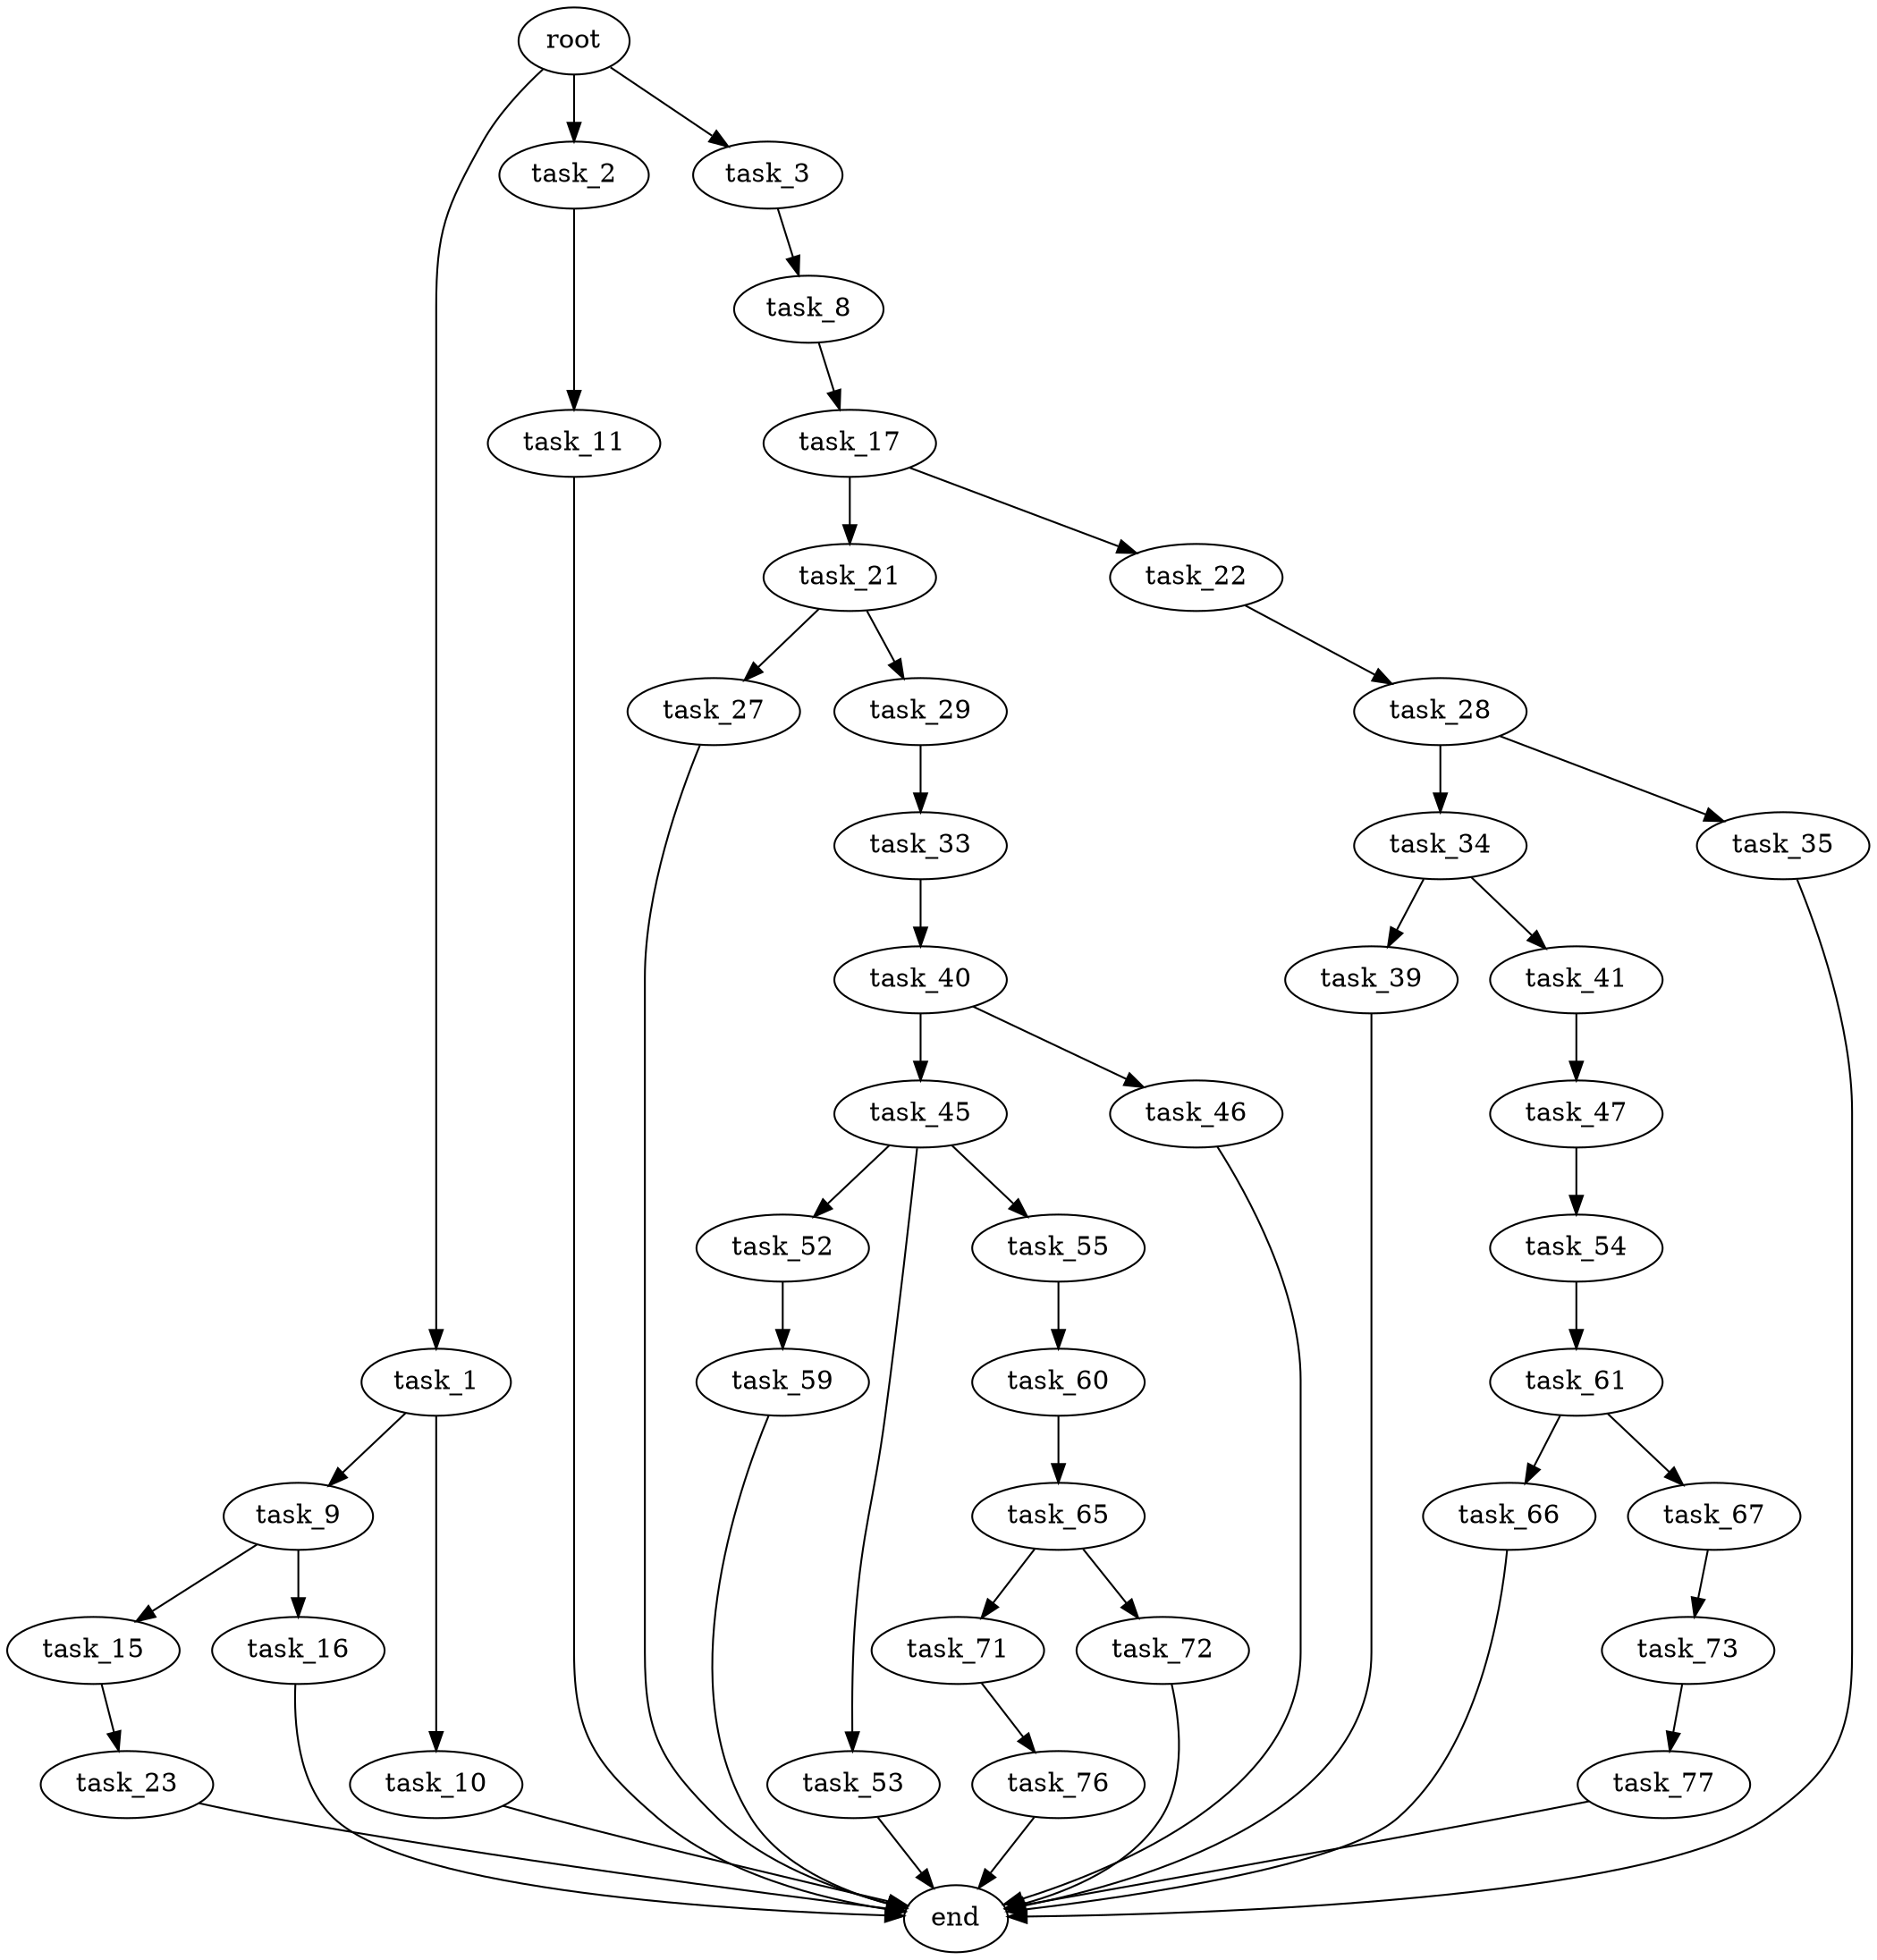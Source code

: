 digraph G {
  root [size="0.000000"];
  task_1 [size="28991029248.000000"];
  task_2 [size="53174213931.000000"];
  task_3 [size="1073741824000.000000"];
  task_9 [size="15838368897.000000"];
  task_10 [size="62244232284.000000"];
  task_11 [size="274743320690.000000"];
  task_8 [size="231928233984.000000"];
  task_17 [size="4540636780.000000"];
  task_15 [size="134217728000.000000"];
  task_16 [size="1540759944.000000"];
  end [size="0.000000"];
  task_23 [size="468200757538.000000"];
  task_21 [size="782757789696.000000"];
  task_22 [size="527184571200.000000"];
  task_27 [size="1073741824000.000000"];
  task_29 [size="1489584298.000000"];
  task_28 [size="549755813888.000000"];
  task_34 [size="352129756.000000"];
  task_35 [size="368293445632.000000"];
  task_33 [size="7534594670.000000"];
  task_40 [size="231928233984.000000"];
  task_39 [size="8589934592.000000"];
  task_41 [size="13486250975.000000"];
  task_45 [size="782757789696.000000"];
  task_46 [size="138899025460.000000"];
  task_47 [size="233197958286.000000"];
  task_52 [size="28991029248.000000"];
  task_53 [size="231928233984.000000"];
  task_55 [size="28991029248.000000"];
  task_54 [size="77648015364.000000"];
  task_59 [size="9929903306.000000"];
  task_61 [size="537098148903.000000"];
  task_60 [size="782757789696.000000"];
  task_65 [size="52011197816.000000"];
  task_66 [size="231928233984.000000"];
  task_67 [size="3896374567.000000"];
  task_71 [size="1582908869.000000"];
  task_72 [size="36962926187.000000"];
  task_73 [size="210802596289.000000"];
  task_76 [size="24210428827.000000"];
  task_77 [size="34573255343.000000"];

  root -> task_1 [size="1.000000"];
  root -> task_2 [size="1.000000"];
  root -> task_3 [size="1.000000"];
  task_1 -> task_9 [size="75497472.000000"];
  task_1 -> task_10 [size="75497472.000000"];
  task_2 -> task_11 [size="838860800.000000"];
  task_3 -> task_8 [size="838860800.000000"];
  task_9 -> task_15 [size="301989888.000000"];
  task_9 -> task_16 [size="301989888.000000"];
  task_10 -> end [size="1.000000"];
  task_11 -> end [size="1.000000"];
  task_8 -> task_17 [size="301989888.000000"];
  task_17 -> task_21 [size="209715200.000000"];
  task_17 -> task_22 [size="209715200.000000"];
  task_15 -> task_23 [size="209715200.000000"];
  task_16 -> end [size="1.000000"];
  task_23 -> end [size="1.000000"];
  task_21 -> task_27 [size="679477248.000000"];
  task_21 -> task_29 [size="679477248.000000"];
  task_22 -> task_28 [size="679477248.000000"];
  task_27 -> end [size="1.000000"];
  task_29 -> task_33 [size="33554432.000000"];
  task_28 -> task_34 [size="536870912.000000"];
  task_28 -> task_35 [size="536870912.000000"];
  task_34 -> task_39 [size="33554432.000000"];
  task_34 -> task_41 [size="33554432.000000"];
  task_35 -> end [size="1.000000"];
  task_33 -> task_40 [size="134217728.000000"];
  task_40 -> task_45 [size="301989888.000000"];
  task_40 -> task_46 [size="301989888.000000"];
  task_39 -> end [size="1.000000"];
  task_41 -> task_47 [size="838860800.000000"];
  task_45 -> task_52 [size="679477248.000000"];
  task_45 -> task_53 [size="679477248.000000"];
  task_45 -> task_55 [size="679477248.000000"];
  task_46 -> end [size="1.000000"];
  task_47 -> task_54 [size="301989888.000000"];
  task_52 -> task_59 [size="75497472.000000"];
  task_53 -> end [size="1.000000"];
  task_55 -> task_60 [size="75497472.000000"];
  task_54 -> task_61 [size="134217728.000000"];
  task_59 -> end [size="1.000000"];
  task_61 -> task_66 [size="838860800.000000"];
  task_61 -> task_67 [size="838860800.000000"];
  task_60 -> task_65 [size="679477248.000000"];
  task_65 -> task_71 [size="838860800.000000"];
  task_65 -> task_72 [size="838860800.000000"];
  task_66 -> end [size="1.000000"];
  task_67 -> task_73 [size="134217728.000000"];
  task_71 -> task_76 [size="33554432.000000"];
  task_72 -> end [size="1.000000"];
  task_73 -> task_77 [size="209715200.000000"];
  task_76 -> end [size="1.000000"];
  task_77 -> end [size="1.000000"];
}
